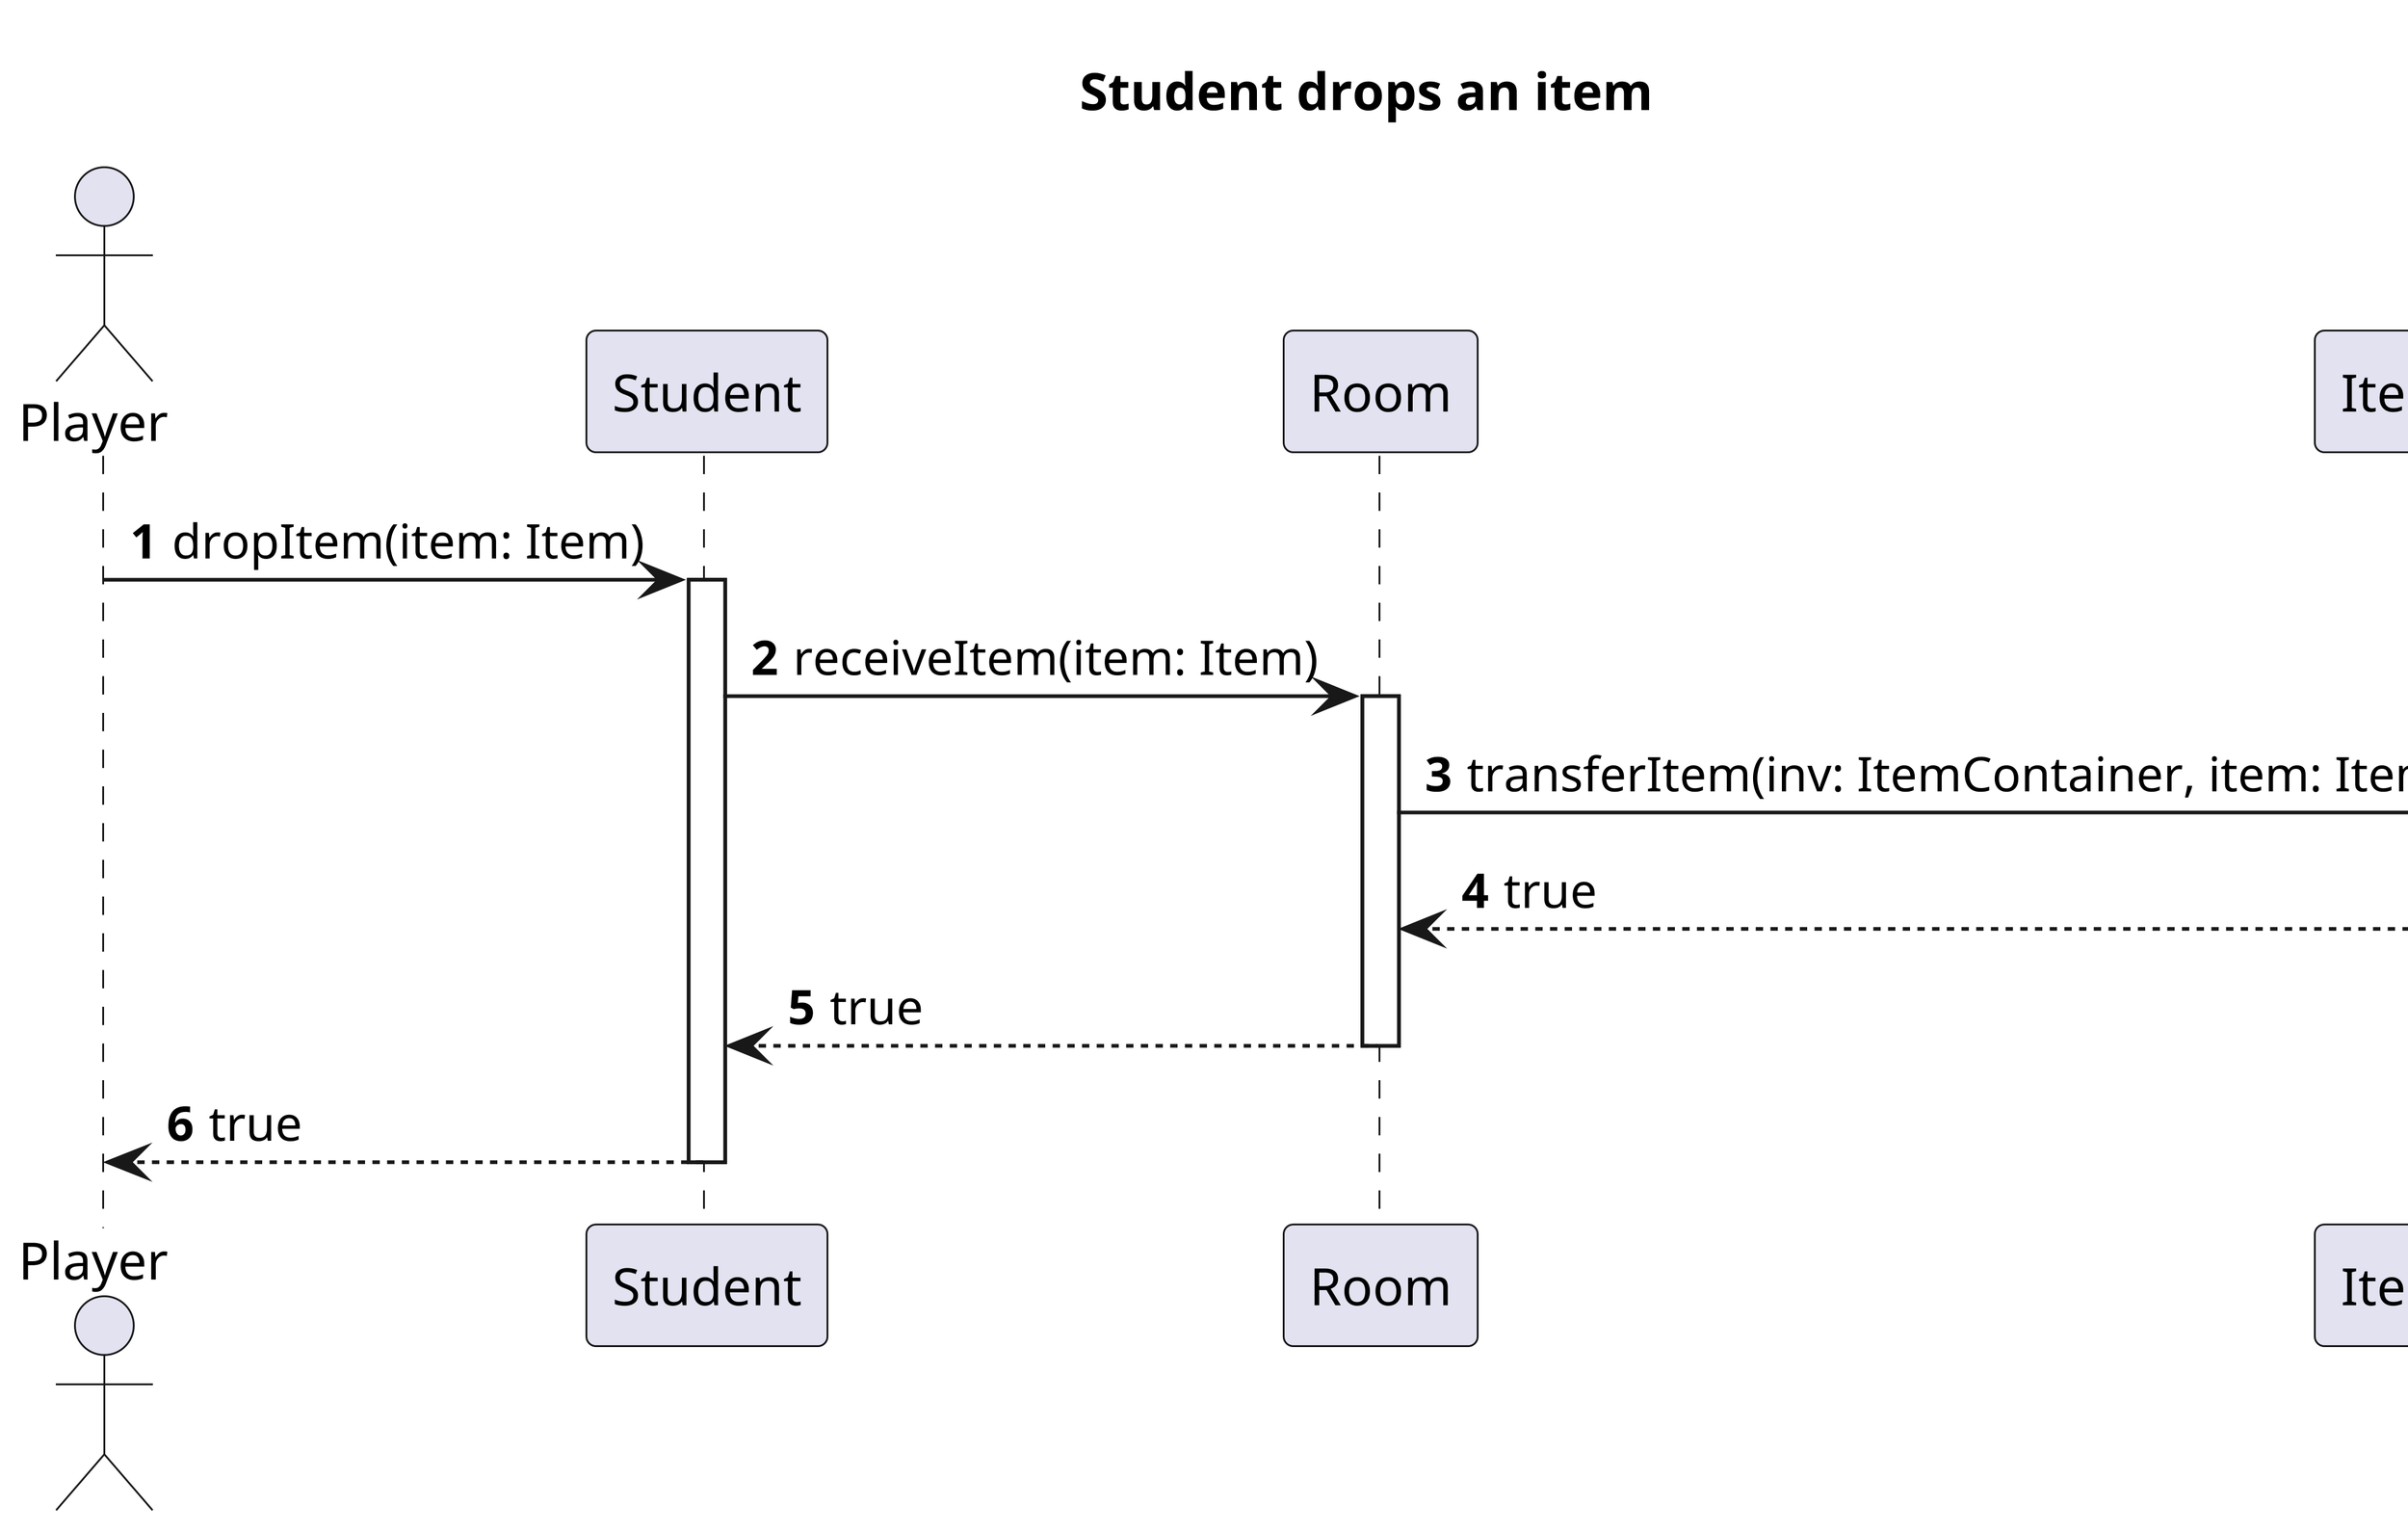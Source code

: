 @startuml
'https://plantuml.com/sequence-diagram

autonumber
title Student drops an item

skinparam dpi 600

actor Player as p
participant Student as student
participant Room as r
participant ItemContainer as inv

p->student: dropItem(item: Item)
activate student

student->r: receiveItem(item: Item)
activate r

r->inv: transferItem(inv: ItemContainer, item: Item)
activate inv

return true
return true
return true
@enduml